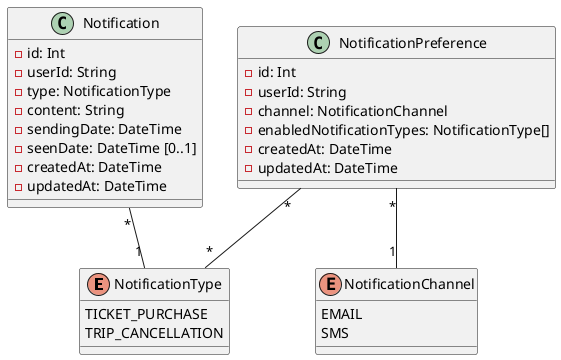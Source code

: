 @startuml notification-class

enum NotificationType {
    TICKET_PURCHASE
    TRIP_CANCELLATION
}

enum NotificationChannel {
    EMAIL
    SMS
}

class Notification {
    - id: Int
    - userId: String
    - type: NotificationType
    - content: String
    - sendingDate: DateTime
    - seenDate: DateTime [0..1]
    - createdAt: DateTime
    - updatedAt: DateTime
}

class NotificationPreference {
    - id: Int
    - userId: String
    - channel: NotificationChannel
    - enabledNotificationTypes: NotificationType[]
    - createdAt: DateTime
    - updatedAt: DateTime
}

NotificationPreference "*" -- "1" NotificationChannel
NotificationPreference "*" -- "*" NotificationType
Notification "*" -- "1" NotificationType

@enduml
